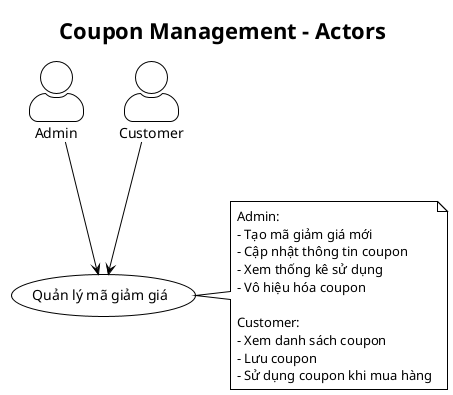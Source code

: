 @startuml Coupon Management Actor
!theme plain
skinparam backgroundColor white
skinparam actorStyle awesome

title Coupon Management - Actors

actor "Admin" as Admin
actor "Customer" as Customer
usecase "Quản lý mã giảm giá" as UC_Coupon

Admin --> UC_Coupon
Customer --> UC_Coupon

note right of UC_Coupon
  Admin:
  - Tạo mã giảm giá mới
  - Cập nhật thông tin coupon
  - Xem thống kê sử dụng
  - Vô hiệu hóa coupon

  Customer:
  - Xem danh sách coupon
  - Lưu coupon
  - Sử dụng coupon khi mua hàng
end note

@enduml
